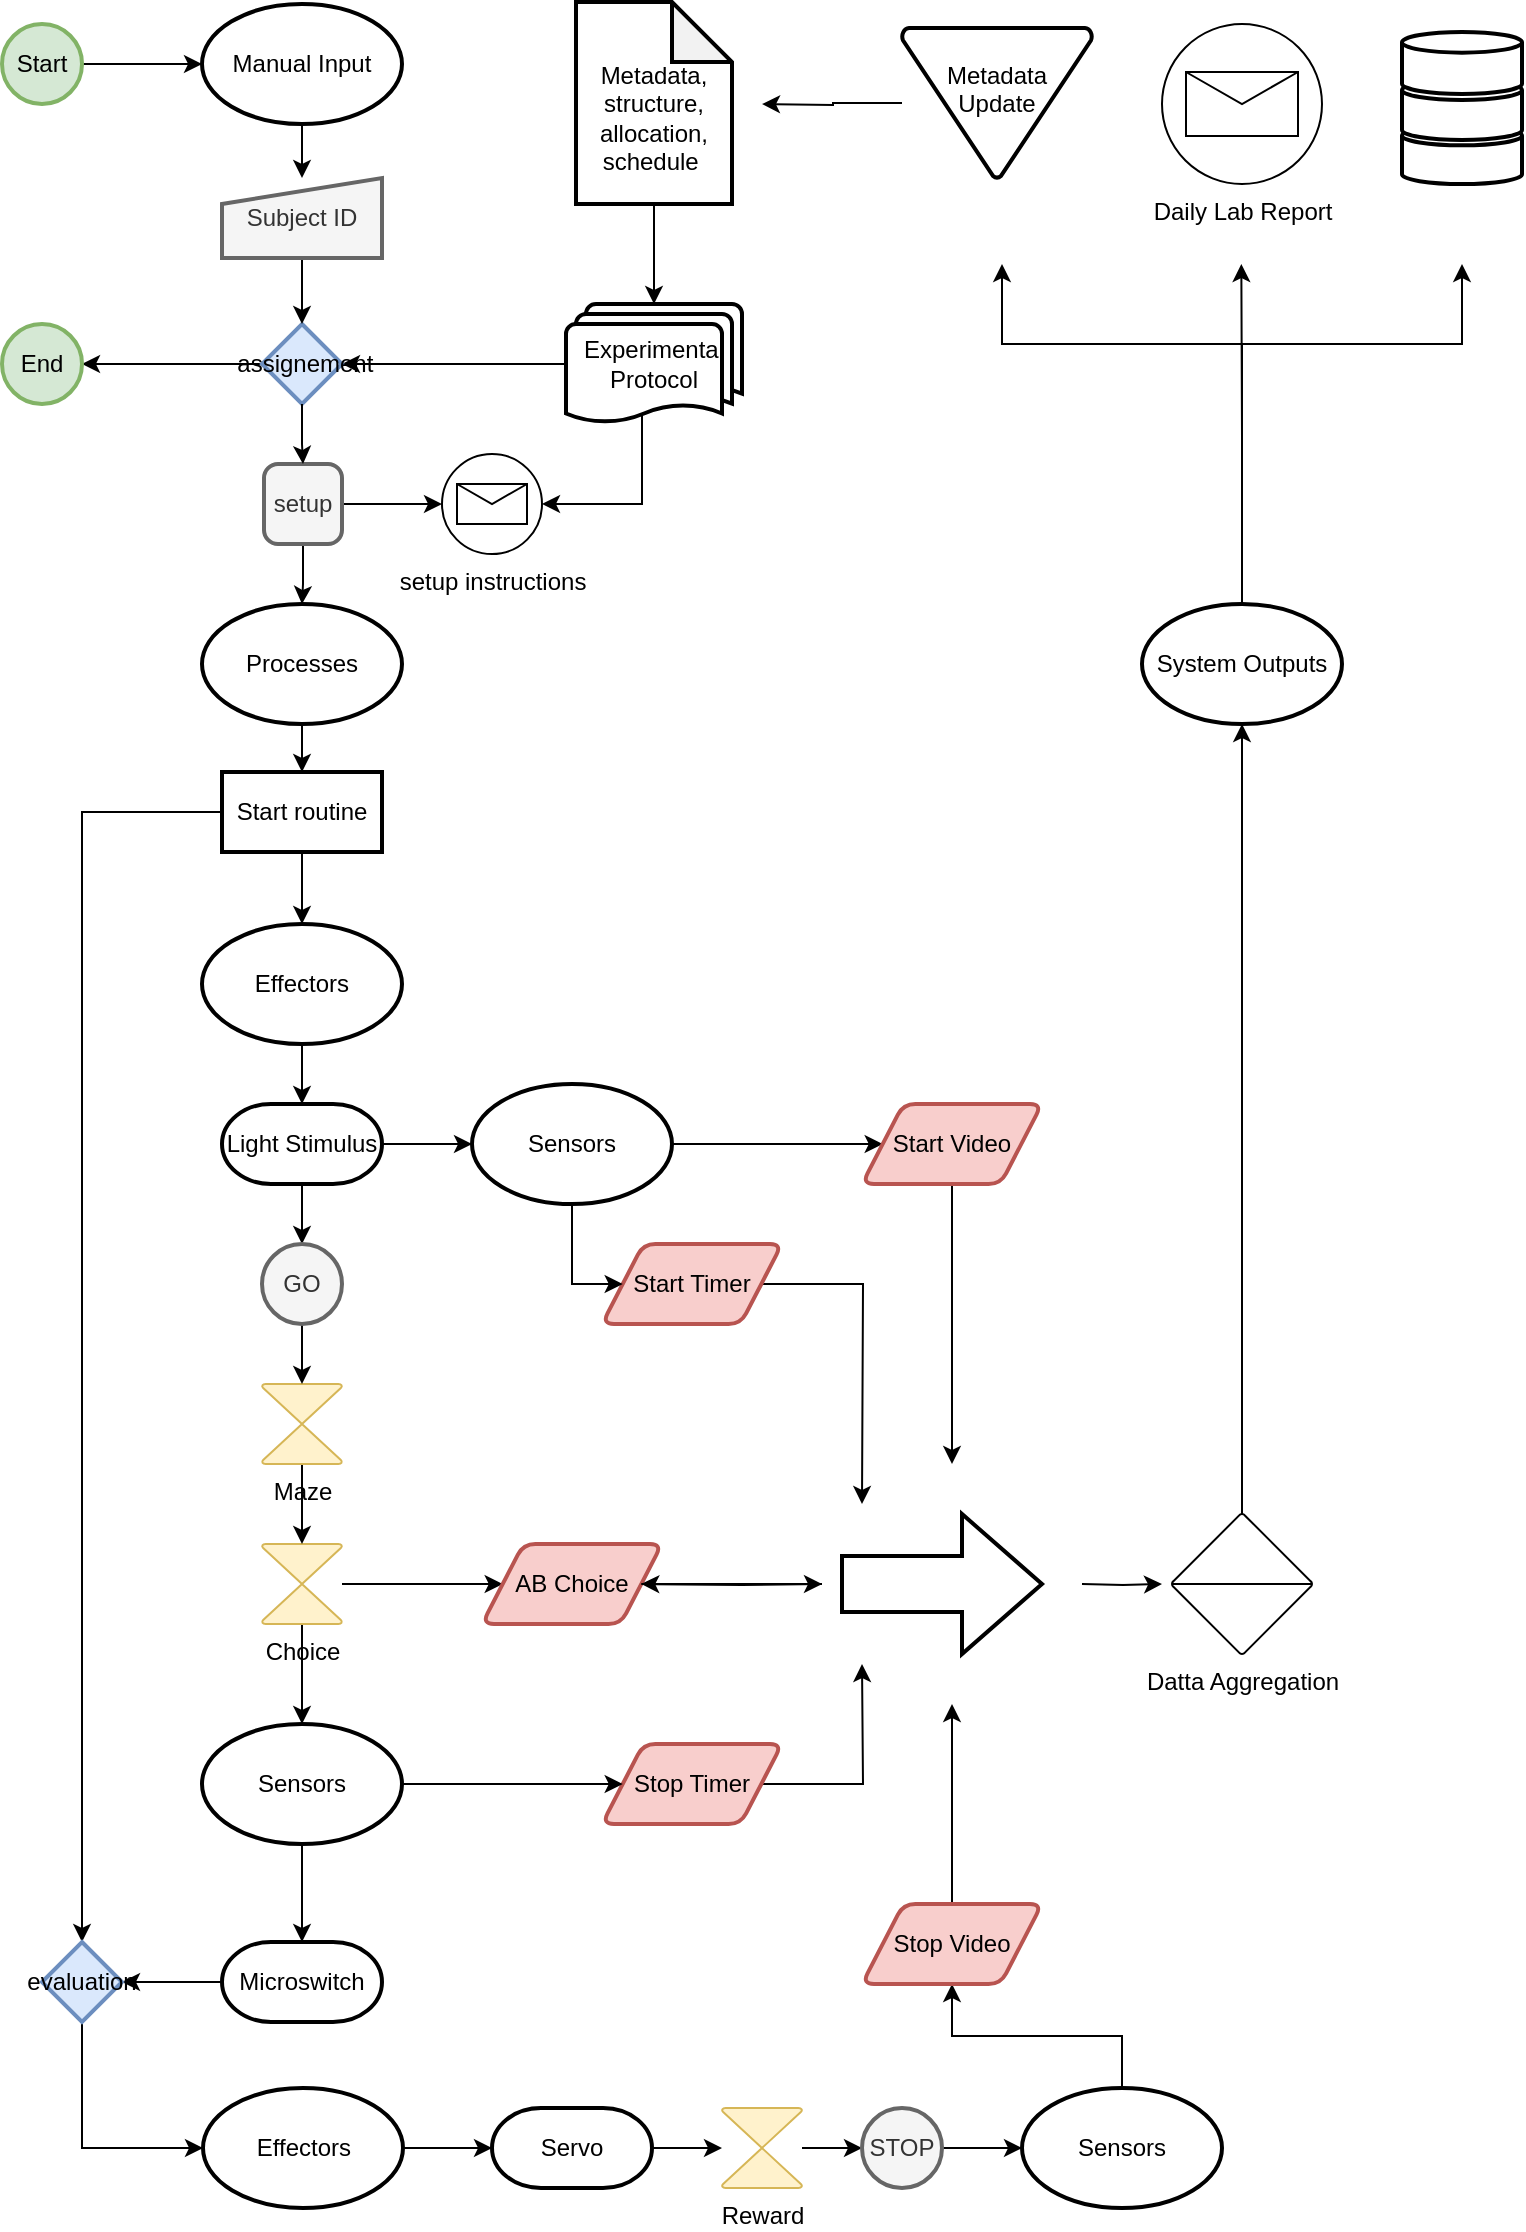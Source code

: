 <mxfile version="14.2.4" type="github">
  <diagram id="1MVkanhsv2PeRbarkEie" name="Page-1">
    <mxGraphModel dx="3153" dy="1900" grid="1" gridSize="10" guides="1" tooltips="1" connect="1" arrows="1" fold="1" page="1" pageScale="1" pageWidth="827" pageHeight="1169" math="0" shadow="0">
      <root>
        <mxCell id="0" />
        <mxCell id="1" parent="0" />
        <mxCell id="pkBC55SFDfIk4v_MJ3-J-27" value="" style="edgeStyle=orthogonalEdgeStyle;rounded=0;orthogonalLoop=1;jettySize=auto;html=1;" edge="1" parent="1" source="pkBC55SFDfIk4v_MJ3-J-1" target="pkBC55SFDfIk4v_MJ3-J-26">
          <mxGeometry relative="1" as="geometry" />
        </mxCell>
        <mxCell id="pkBC55SFDfIk4v_MJ3-J-1" value="Manual Input" style="strokeWidth=2;html=1;shape=mxgraph.flowchart.start_1;whiteSpace=wrap;" vertex="1" parent="1">
          <mxGeometry x="140" y="30" width="100" height="60" as="geometry" />
        </mxCell>
        <mxCell id="pkBC55SFDfIk4v_MJ3-J-146" style="edgeStyle=orthogonalEdgeStyle;rounded=0;orthogonalLoop=1;jettySize=auto;html=1;exitX=0.5;exitY=0;exitDx=0;exitDy=0;exitPerimeter=0;fontSize=12;" edge="1" parent="1" source="pkBC55SFDfIk4v_MJ3-J-2">
          <mxGeometry relative="1" as="geometry">
            <mxPoint x="659.667" y="160" as="targetPoint" />
          </mxGeometry>
        </mxCell>
        <mxCell id="pkBC55SFDfIk4v_MJ3-J-149" style="edgeStyle=orthogonalEdgeStyle;rounded=0;orthogonalLoop=1;jettySize=auto;html=1;exitX=0.5;exitY=0;exitDx=0;exitDy=0;exitPerimeter=0;fontSize=12;" edge="1" parent="1" source="pkBC55SFDfIk4v_MJ3-J-2">
          <mxGeometry relative="1" as="geometry">
            <mxPoint x="770" y="160" as="targetPoint" />
            <Array as="points">
              <mxPoint x="660" y="200" />
              <mxPoint x="770" y="200" />
            </Array>
          </mxGeometry>
        </mxCell>
        <mxCell id="pkBC55SFDfIk4v_MJ3-J-150" style="edgeStyle=orthogonalEdgeStyle;rounded=0;orthogonalLoop=1;jettySize=auto;html=1;exitX=0.5;exitY=0;exitDx=0;exitDy=0;exitPerimeter=0;fontSize=12;" edge="1" parent="1" source="pkBC55SFDfIk4v_MJ3-J-2">
          <mxGeometry relative="1" as="geometry">
            <mxPoint x="540" y="160" as="targetPoint" />
            <Array as="points">
              <mxPoint x="660" y="200" />
              <mxPoint x="540" y="200" />
            </Array>
          </mxGeometry>
        </mxCell>
        <mxCell id="pkBC55SFDfIk4v_MJ3-J-2" value="System Outputs" style="strokeWidth=2;html=1;shape=mxgraph.flowchart.start_1;whiteSpace=wrap;" vertex="1" parent="1">
          <mxGeometry x="610" y="330" width="100" height="60" as="geometry" />
        </mxCell>
        <mxCell id="pkBC55SFDfIk4v_MJ3-J-40" value="" style="edgeStyle=orthogonalEdgeStyle;rounded=0;orthogonalLoop=1;jettySize=auto;html=1;fontSize=12;" edge="1" parent="1" source="pkBC55SFDfIk4v_MJ3-J-4" target="pkBC55SFDfIk4v_MJ3-J-39">
          <mxGeometry relative="1" as="geometry" />
        </mxCell>
        <mxCell id="pkBC55SFDfIk4v_MJ3-J-4" value="Effectors" style="strokeWidth=2;html=1;shape=mxgraph.flowchart.start_1;whiteSpace=wrap;" vertex="1" parent="1">
          <mxGeometry x="140" y="490" width="100" height="60" as="geometry" />
        </mxCell>
        <mxCell id="pkBC55SFDfIk4v_MJ3-J-34" value="" style="edgeStyle=orthogonalEdgeStyle;rounded=0;orthogonalLoop=1;jettySize=auto;html=1;fontSize=12;" edge="1" parent="1" source="pkBC55SFDfIk4v_MJ3-J-5" target="pkBC55SFDfIk4v_MJ3-J-33">
          <mxGeometry relative="1" as="geometry" />
        </mxCell>
        <mxCell id="pkBC55SFDfIk4v_MJ3-J-5" value="Processes" style="strokeWidth=2;html=1;shape=mxgraph.flowchart.start_1;whiteSpace=wrap;" vertex="1" parent="1">
          <mxGeometry x="140" y="330" width="100" height="60" as="geometry" />
        </mxCell>
        <mxCell id="pkBC55SFDfIk4v_MJ3-J-29" value="" style="edgeStyle=orthogonalEdgeStyle;rounded=0;orthogonalLoop=1;jettySize=auto;html=1;fontSize=12;" edge="1" parent="1" source="pkBC55SFDfIk4v_MJ3-J-10" target="pkBC55SFDfIk4v_MJ3-J-1">
          <mxGeometry relative="1" as="geometry" />
        </mxCell>
        <mxCell id="pkBC55SFDfIk4v_MJ3-J-10" value="Start" style="strokeWidth=2;html=1;shape=mxgraph.flowchart.start_2;whiteSpace=wrap;fillColor=#d5e8d4;strokeColor=#82b366;" vertex="1" parent="1">
          <mxGeometry x="40" y="40" width="40" height="40" as="geometry" />
        </mxCell>
        <mxCell id="pkBC55SFDfIk4v_MJ3-J-14" value="" style="strokeWidth=2;html=1;shape=mxgraph.flowchart.database;whiteSpace=wrap;" vertex="1" parent="1">
          <mxGeometry x="740" y="91" width="60" height="29" as="geometry" />
        </mxCell>
        <mxCell id="pkBC55SFDfIk4v_MJ3-J-84" value="" style="edgeStyle=orthogonalEdgeStyle;rounded=0;orthogonalLoop=1;jettySize=auto;html=1;fontSize=12;" edge="1" parent="1" source="pkBC55SFDfIk4v_MJ3-J-15" target="pkBC55SFDfIk4v_MJ3-J-24">
          <mxGeometry relative="1" as="geometry" />
        </mxCell>
        <mxCell id="pkBC55SFDfIk4v_MJ3-J-140" style="edgeStyle=orthogonalEdgeStyle;rounded=0;orthogonalLoop=1;jettySize=auto;html=1;exitX=0.5;exitY=0.88;exitDx=0;exitDy=0;exitPerimeter=0;entryX=1;entryY=0.5;entryDx=0;entryDy=0;fontSize=12;" edge="1" parent="1" source="pkBC55SFDfIk4v_MJ3-J-15" target="pkBC55SFDfIk4v_MJ3-J-134">
          <mxGeometry relative="1" as="geometry">
            <Array as="points">
              <mxPoint x="360" y="233" />
              <mxPoint x="360" y="280" />
            </Array>
          </mxGeometry>
        </mxCell>
        <mxCell id="pkBC55SFDfIk4v_MJ3-J-15" value="Experimental Protocol" style="strokeWidth=2;html=1;shape=mxgraph.flowchart.multi-document;whiteSpace=wrap;" vertex="1" parent="1">
          <mxGeometry x="322" y="180" width="88" height="60" as="geometry" />
        </mxCell>
        <mxCell id="pkBC55SFDfIk4v_MJ3-J-31" value="" style="edgeStyle=orthogonalEdgeStyle;rounded=0;orthogonalLoop=1;jettySize=auto;html=1;fontSize=12;" edge="1" parent="1" source="pkBC55SFDfIk4v_MJ3-J-22" target="pkBC55SFDfIk4v_MJ3-J-15">
          <mxGeometry relative="1" as="geometry" />
        </mxCell>
        <mxCell id="pkBC55SFDfIk4v_MJ3-J-22" value="&lt;br&gt;Metadata, structure, allocation, schedule&amp;nbsp;" style="shape=note;whiteSpace=wrap;html=1;backgroundOutline=1;darkOpacity=0.05;strokeWidth=2;" vertex="1" parent="1">
          <mxGeometry x="327" y="29" width="78" height="101" as="geometry" />
        </mxCell>
        <mxCell id="pkBC55SFDfIk4v_MJ3-J-125" value="" style="edgeStyle=orthogonalEdgeStyle;rounded=0;orthogonalLoop=1;jettySize=auto;html=1;fontSize=12;" edge="1" parent="1" source="pkBC55SFDfIk4v_MJ3-J-127" target="pkBC55SFDfIk4v_MJ3-J-5">
          <mxGeometry relative="1" as="geometry" />
        </mxCell>
        <mxCell id="pkBC55SFDfIk4v_MJ3-J-129" value="" style="edgeStyle=orthogonalEdgeStyle;rounded=0;orthogonalLoop=1;jettySize=auto;html=1;fontSize=12;" edge="1" parent="1" source="pkBC55SFDfIk4v_MJ3-J-24" target="pkBC55SFDfIk4v_MJ3-J-128">
          <mxGeometry relative="1" as="geometry" />
        </mxCell>
        <mxCell id="pkBC55SFDfIk4v_MJ3-J-24" value="&amp;nbsp;assignement" style="strokeWidth=2;shape=mxgraph.flowchart.decision;fontSize=12;verticalAlign=middle;whiteSpace=wrap;html=1;labelBorderColor=none;labelBackgroundColor=none;fillColor=#dae8fc;strokeColor=#6c8ebf;" vertex="1" parent="1">
          <mxGeometry x="170" y="190" width="40" height="40" as="geometry" />
        </mxCell>
        <mxCell id="pkBC55SFDfIk4v_MJ3-J-28" value="" style="edgeStyle=orthogonalEdgeStyle;rounded=0;orthogonalLoop=1;jettySize=auto;html=1;fontSize=12;" edge="1" parent="1" source="pkBC55SFDfIk4v_MJ3-J-26" target="pkBC55SFDfIk4v_MJ3-J-24">
          <mxGeometry relative="1" as="geometry" />
        </mxCell>
        <mxCell id="pkBC55SFDfIk4v_MJ3-J-26" value="Subject ID" style="html=1;strokeWidth=2;shape=manualInput;whiteSpace=wrap;rounded=1;size=13;arcSize=0;fillColor=#f5f5f5;strokeColor=#666666;fontColor=#333333;" vertex="1" parent="1">
          <mxGeometry x="150" y="117" width="80" height="40" as="geometry" />
        </mxCell>
        <mxCell id="pkBC55SFDfIk4v_MJ3-J-59" value="" style="edgeStyle=orthogonalEdgeStyle;rounded=0;orthogonalLoop=1;jettySize=auto;html=1;fontSize=12;" edge="1" parent="1" source="pkBC55SFDfIk4v_MJ3-J-33" target="pkBC55SFDfIk4v_MJ3-J-58">
          <mxGeometry relative="1" as="geometry" />
        </mxCell>
        <mxCell id="pkBC55SFDfIk4v_MJ3-J-87" value="" style="edgeStyle=orthogonalEdgeStyle;rounded=0;orthogonalLoop=1;jettySize=auto;html=1;fontSize=12;" edge="1" parent="1" source="pkBC55SFDfIk4v_MJ3-J-33" target="pkBC55SFDfIk4v_MJ3-J-4">
          <mxGeometry relative="1" as="geometry" />
        </mxCell>
        <mxCell id="pkBC55SFDfIk4v_MJ3-J-33" value="Start&amp;nbsp;routine" style="whiteSpace=wrap;html=1;strokeWidth=2;" vertex="1" parent="1">
          <mxGeometry x="150" y="414" width="80" height="40" as="geometry" />
        </mxCell>
        <mxCell id="pkBC55SFDfIk4v_MJ3-J-67" value="" style="edgeStyle=orthogonalEdgeStyle;rounded=0;orthogonalLoop=1;jettySize=auto;html=1;fontSize=12;" edge="1" parent="1" source="pkBC55SFDfIk4v_MJ3-J-39" target="pkBC55SFDfIk4v_MJ3-J-66">
          <mxGeometry relative="1" as="geometry" />
        </mxCell>
        <mxCell id="pkBC55SFDfIk4v_MJ3-J-98" style="edgeStyle=orthogonalEdgeStyle;rounded=0;orthogonalLoop=1;jettySize=auto;html=1;exitX=0.5;exitY=1;exitDx=0;exitDy=0;exitPerimeter=0;entryX=0.5;entryY=0;entryDx=0;entryDy=0;entryPerimeter=0;fontSize=12;" edge="1" parent="1" source="pkBC55SFDfIk4v_MJ3-J-39" target="pkBC55SFDfIk4v_MJ3-J-96">
          <mxGeometry relative="1" as="geometry" />
        </mxCell>
        <mxCell id="pkBC55SFDfIk4v_MJ3-J-39" value="Light Stimulus" style="strokeWidth=2;html=1;shape=mxgraph.flowchart.terminator;whiteSpace=wrap;labelBackgroundColor=none;fontSize=12;" vertex="1" parent="1">
          <mxGeometry x="150" y="580" width="80" height="40" as="geometry" />
        </mxCell>
        <mxCell id="pkBC55SFDfIk4v_MJ3-J-164" style="edgeStyle=orthogonalEdgeStyle;rounded=0;orthogonalLoop=1;jettySize=auto;html=1;fontSize=12;" edge="1" parent="1" source="pkBC55SFDfIk4v_MJ3-J-44">
          <mxGeometry relative="1" as="geometry">
            <mxPoint x="470.0" y="780" as="targetPoint" />
          </mxGeometry>
        </mxCell>
        <mxCell id="pkBC55SFDfIk4v_MJ3-J-44" value="Start Timer" style="shape=parallelogram;html=1;strokeWidth=2;perimeter=parallelogramPerimeter;whiteSpace=wrap;rounded=1;arcSize=12;size=0.23;labelBackgroundColor=none;fontSize=12;fillColor=#f8cecc;strokeColor=#b85450;" vertex="1" parent="1">
          <mxGeometry x="340" y="650" width="90" height="40" as="geometry" />
        </mxCell>
        <mxCell id="pkBC55SFDfIk4v_MJ3-J-99" value="" style="edgeStyle=orthogonalEdgeStyle;rounded=0;orthogonalLoop=1;jettySize=auto;html=1;fontSize=12;" edge="1" parent="1" source="pkBC55SFDfIk4v_MJ3-J-47" target="pkBC55SFDfIk4v_MJ3-J-70">
          <mxGeometry relative="1" as="geometry" />
        </mxCell>
        <mxCell id="pkBC55SFDfIk4v_MJ3-J-118" value="" style="edgeStyle=orthogonalEdgeStyle;rounded=0;orthogonalLoop=1;jettySize=auto;html=1;fontSize=12;" edge="1" parent="1" source="pkBC55SFDfIk4v_MJ3-J-47" target="pkBC55SFDfIk4v_MJ3-J-117">
          <mxGeometry relative="1" as="geometry" />
        </mxCell>
        <mxCell id="pkBC55SFDfIk4v_MJ3-J-47" value="Choice" style="verticalLabelPosition=bottom;verticalAlign=top;html=1;shape=mxgraph.flowchart.collate;labelBackgroundColor=none;fontSize=12;fillColor=#fff2cc;strokeColor=#d6b656;" vertex="1" parent="1">
          <mxGeometry x="170" y="800" width="40" height="40" as="geometry" />
        </mxCell>
        <mxCell id="pkBC55SFDfIk4v_MJ3-J-60" value="" style="edgeStyle=orthogonalEdgeStyle;rounded=0;orthogonalLoop=1;jettySize=auto;html=1;fontSize=12;" edge="1" parent="1" source="pkBC55SFDfIk4v_MJ3-J-49" target="pkBC55SFDfIk4v_MJ3-J-58">
          <mxGeometry relative="1" as="geometry" />
        </mxCell>
        <mxCell id="pkBC55SFDfIk4v_MJ3-J-49" value="Microswitch" style="strokeWidth=2;html=1;shape=mxgraph.flowchart.terminator;whiteSpace=wrap;labelBackgroundColor=none;fontSize=12;" vertex="1" parent="1">
          <mxGeometry x="150" y="999" width="80" height="40" as="geometry" />
        </mxCell>
        <mxCell id="pkBC55SFDfIk4v_MJ3-J-165" style="edgeStyle=orthogonalEdgeStyle;rounded=0;orthogonalLoop=1;jettySize=auto;html=1;fontSize=12;" edge="1" parent="1" source="pkBC55SFDfIk4v_MJ3-J-55">
          <mxGeometry relative="1" as="geometry">
            <mxPoint x="470.0" y="860" as="targetPoint" />
          </mxGeometry>
        </mxCell>
        <mxCell id="pkBC55SFDfIk4v_MJ3-J-55" value="Stop Timer" style="shape=parallelogram;html=1;strokeWidth=2;perimeter=parallelogramPerimeter;whiteSpace=wrap;rounded=1;arcSize=12;size=0.23;labelBackgroundColor=none;fontSize=12;fillColor=#f8cecc;strokeColor=#b85450;" vertex="1" parent="1">
          <mxGeometry x="340" y="900" width="90" height="40" as="geometry" />
        </mxCell>
        <mxCell id="pkBC55SFDfIk4v_MJ3-J-144" value="" style="edgeStyle=orthogonalEdgeStyle;rounded=0;orthogonalLoop=1;jettySize=auto;html=1;fontSize=12;entryX=0;entryY=0.5;entryDx=0;entryDy=0;entryPerimeter=0;" edge="1" parent="1" source="pkBC55SFDfIk4v_MJ3-J-58" target="pkBC55SFDfIk4v_MJ3-J-62">
          <mxGeometry relative="1" as="geometry">
            <Array as="points">
              <mxPoint x="80" y="1102" />
            </Array>
          </mxGeometry>
        </mxCell>
        <mxCell id="pkBC55SFDfIk4v_MJ3-J-58" value="evaluation" style="strokeWidth=2;shape=mxgraph.flowchart.decision;fontSize=12;verticalAlign=middle;whiteSpace=wrap;html=1;labelBorderColor=none;labelBackgroundColor=none;fillColor=#dae8fc;strokeColor=#6c8ebf;" vertex="1" parent="1">
          <mxGeometry x="60" y="999" width="40" height="40" as="geometry" />
        </mxCell>
        <mxCell id="pkBC55SFDfIk4v_MJ3-J-65" value="" style="edgeStyle=orthogonalEdgeStyle;rounded=0;orthogonalLoop=1;jettySize=auto;html=1;fontSize=12;" edge="1" parent="1" source="pkBC55SFDfIk4v_MJ3-J-62" target="pkBC55SFDfIk4v_MJ3-J-64">
          <mxGeometry relative="1" as="geometry" />
        </mxCell>
        <mxCell id="pkBC55SFDfIk4v_MJ3-J-62" value="Effectors" style="strokeWidth=2;html=1;shape=mxgraph.flowchart.start_1;whiteSpace=wrap;" vertex="1" parent="1">
          <mxGeometry x="140.5" y="1072" width="100" height="60" as="geometry" />
        </mxCell>
        <mxCell id="pkBC55SFDfIk4v_MJ3-J-103" value="" style="edgeStyle=orthogonalEdgeStyle;rounded=0;orthogonalLoop=1;jettySize=auto;html=1;fontSize=12;" edge="1" parent="1" source="pkBC55SFDfIk4v_MJ3-J-64" target="pkBC55SFDfIk4v_MJ3-J-102">
          <mxGeometry relative="1" as="geometry" />
        </mxCell>
        <mxCell id="pkBC55SFDfIk4v_MJ3-J-64" value="Servo" style="strokeWidth=2;html=1;shape=mxgraph.flowchart.terminator;whiteSpace=wrap;labelBackgroundColor=none;fontSize=12;" vertex="1" parent="1">
          <mxGeometry x="285" y="1082" width="80" height="40" as="geometry" />
        </mxCell>
        <mxCell id="pkBC55SFDfIk4v_MJ3-J-91" value="" style="edgeStyle=orthogonalEdgeStyle;rounded=0;orthogonalLoop=1;jettySize=auto;html=1;fontSize=12;" edge="1" parent="1" source="pkBC55SFDfIk4v_MJ3-J-66" target="pkBC55SFDfIk4v_MJ3-J-73">
          <mxGeometry relative="1" as="geometry" />
        </mxCell>
        <mxCell id="pkBC55SFDfIk4v_MJ3-J-155" style="edgeStyle=orthogonalEdgeStyle;rounded=0;orthogonalLoop=1;jettySize=auto;html=1;exitX=0.5;exitY=1;exitDx=0;exitDy=0;exitPerimeter=0;entryX=0;entryY=0.5;entryDx=0;entryDy=0;fontSize=12;" edge="1" parent="1" source="pkBC55SFDfIk4v_MJ3-J-66" target="pkBC55SFDfIk4v_MJ3-J-44">
          <mxGeometry relative="1" as="geometry">
            <Array as="points">
              <mxPoint x="325" y="670" />
            </Array>
          </mxGeometry>
        </mxCell>
        <mxCell id="pkBC55SFDfIk4v_MJ3-J-66" value="Sensors" style="strokeWidth=2;html=1;shape=mxgraph.flowchart.start_1;whiteSpace=wrap;" vertex="1" parent="1">
          <mxGeometry x="275" y="570" width="100" height="60" as="geometry" />
        </mxCell>
        <mxCell id="pkBC55SFDfIk4v_MJ3-J-72" value="" style="edgeStyle=orthogonalEdgeStyle;rounded=0;orthogonalLoop=1;jettySize=auto;html=1;fontSize=12;" edge="1" parent="1" source="pkBC55SFDfIk4v_MJ3-J-70" target="pkBC55SFDfIk4v_MJ3-J-55">
          <mxGeometry relative="1" as="geometry" />
        </mxCell>
        <mxCell id="pkBC55SFDfIk4v_MJ3-J-100" value="" style="edgeStyle=orthogonalEdgeStyle;rounded=0;orthogonalLoop=1;jettySize=auto;html=1;fontSize=12;" edge="1" parent="1" source="pkBC55SFDfIk4v_MJ3-J-70" target="pkBC55SFDfIk4v_MJ3-J-49">
          <mxGeometry relative="1" as="geometry" />
        </mxCell>
        <mxCell id="pkBC55SFDfIk4v_MJ3-J-70" value="Sensors" style="strokeWidth=2;html=1;shape=mxgraph.flowchart.start_1;whiteSpace=wrap;" vertex="1" parent="1">
          <mxGeometry x="140" y="890" width="100" height="60" as="geometry" />
        </mxCell>
        <mxCell id="pkBC55SFDfIk4v_MJ3-J-161" style="edgeStyle=orthogonalEdgeStyle;rounded=0;orthogonalLoop=1;jettySize=auto;html=1;fontSize=12;" edge="1" parent="1" source="pkBC55SFDfIk4v_MJ3-J-73">
          <mxGeometry relative="1" as="geometry">
            <mxPoint x="515" y="760" as="targetPoint" />
          </mxGeometry>
        </mxCell>
        <mxCell id="pkBC55SFDfIk4v_MJ3-J-73" value="Start Video" style="shape=parallelogram;html=1;strokeWidth=2;perimeter=parallelogramPerimeter;whiteSpace=wrap;rounded=1;arcSize=12;size=0.23;labelBackgroundColor=none;fontSize=12;fillColor=#f8cecc;strokeColor=#b85450;" vertex="1" parent="1">
          <mxGeometry x="470" y="580" width="90" height="40" as="geometry" />
        </mxCell>
        <mxCell id="pkBC55SFDfIk4v_MJ3-J-138" value="" style="edgeStyle=orthogonalEdgeStyle;rounded=0;orthogonalLoop=1;jettySize=auto;html=1;fontSize=12;" edge="1" parent="1" source="pkBC55SFDfIk4v_MJ3-J-76">
          <mxGeometry relative="1" as="geometry">
            <mxPoint x="420" y="80" as="targetPoint" />
          </mxGeometry>
        </mxCell>
        <mxCell id="pkBC55SFDfIk4v_MJ3-J-76" value="Metadata&lt;br&gt;Update&lt;br&gt;&lt;br&gt;" style="strokeWidth=2;html=1;shape=mxgraph.flowchart.merge_or_storage;whiteSpace=wrap;labelBackgroundColor=none;fontSize=12;" vertex="1" parent="1">
          <mxGeometry x="490" y="42" width="95" height="75" as="geometry" />
        </mxCell>
        <mxCell id="pkBC55SFDfIk4v_MJ3-J-78" value="" style="strokeWidth=2;html=1;shape=mxgraph.flowchart.database;whiteSpace=wrap;" vertex="1" parent="1">
          <mxGeometry x="740" y="68" width="60" height="30" as="geometry" />
        </mxCell>
        <mxCell id="pkBC55SFDfIk4v_MJ3-J-79" value="" style="strokeWidth=2;html=1;shape=mxgraph.flowchart.database;whiteSpace=wrap;" vertex="1" parent="1">
          <mxGeometry x="740" y="44" width="60" height="31" as="geometry" />
        </mxCell>
        <mxCell id="pkBC55SFDfIk4v_MJ3-J-141" style="edgeStyle=orthogonalEdgeStyle;rounded=0;orthogonalLoop=1;jettySize=auto;html=1;exitX=0.5;exitY=0;exitDx=0;exitDy=0;exitPerimeter=0;entryX=0.5;entryY=1;entryDx=0;entryDy=0;entryPerimeter=0;fontSize=12;" edge="1" parent="1" source="pkBC55SFDfIk4v_MJ3-J-81" target="pkBC55SFDfIk4v_MJ3-J-2">
          <mxGeometry relative="1" as="geometry" />
        </mxCell>
        <mxCell id="pkBC55SFDfIk4v_MJ3-J-81" value="Datta Aggregation&lt;br&gt;" style="verticalLabelPosition=bottom;verticalAlign=top;html=1;shape=mxgraph.flowchart.sort;labelBackgroundColor=none;fontSize=12;" vertex="1" parent="1">
          <mxGeometry x="625" y="785" width="70" height="70" as="geometry" />
        </mxCell>
        <mxCell id="pkBC55SFDfIk4v_MJ3-J-95" value="" style="edgeStyle=orthogonalEdgeStyle;rounded=0;orthogonalLoop=1;jettySize=auto;html=1;fontSize=12;" edge="1" parent="1" source="pkBC55SFDfIk4v_MJ3-J-93" target="pkBC55SFDfIk4v_MJ3-J-47">
          <mxGeometry relative="1" as="geometry" />
        </mxCell>
        <mxCell id="pkBC55SFDfIk4v_MJ3-J-93" value="Maze" style="verticalLabelPosition=bottom;verticalAlign=top;html=1;shape=mxgraph.flowchart.collate;labelBackgroundColor=none;fontSize=12;fillColor=#fff2cc;strokeColor=#d6b656;" vertex="1" parent="1">
          <mxGeometry x="170" y="720" width="40" height="40" as="geometry" />
        </mxCell>
        <mxCell id="pkBC55SFDfIk4v_MJ3-J-97" value="" style="edgeStyle=orthogonalEdgeStyle;rounded=0;orthogonalLoop=1;jettySize=auto;html=1;fontSize=12;" edge="1" parent="1" source="pkBC55SFDfIk4v_MJ3-J-96" target="pkBC55SFDfIk4v_MJ3-J-93">
          <mxGeometry relative="1" as="geometry" />
        </mxCell>
        <mxCell id="pkBC55SFDfIk4v_MJ3-J-96" value="GO" style="strokeWidth=2;html=1;shape=mxgraph.flowchart.start_2;whiteSpace=wrap;fillColor=#f5f5f5;strokeColor=#666666;fontColor=#333333;" vertex="1" parent="1">
          <mxGeometry x="170" y="650" width="40" height="40" as="geometry" />
        </mxCell>
        <mxCell id="pkBC55SFDfIk4v_MJ3-J-105" value="" style="edgeStyle=orthogonalEdgeStyle;rounded=0;orthogonalLoop=1;jettySize=auto;html=1;fontSize=12;" edge="1" parent="1" source="pkBC55SFDfIk4v_MJ3-J-102" target="pkBC55SFDfIk4v_MJ3-J-104">
          <mxGeometry relative="1" as="geometry" />
        </mxCell>
        <mxCell id="pkBC55SFDfIk4v_MJ3-J-102" value="Reward" style="verticalLabelPosition=bottom;verticalAlign=top;html=1;shape=mxgraph.flowchart.collate;labelBackgroundColor=none;fontSize=12;fillColor=#fff2cc;strokeColor=#d6b656;" vertex="1" parent="1">
          <mxGeometry x="400" y="1082" width="40" height="40" as="geometry" />
        </mxCell>
        <mxCell id="pkBC55SFDfIk4v_MJ3-J-115" value="" style="edgeStyle=orthogonalEdgeStyle;rounded=0;orthogonalLoop=1;jettySize=auto;html=1;fontSize=12;" edge="1" parent="1" source="pkBC55SFDfIk4v_MJ3-J-104" target="pkBC55SFDfIk4v_MJ3-J-108">
          <mxGeometry relative="1" as="geometry" />
        </mxCell>
        <mxCell id="pkBC55SFDfIk4v_MJ3-J-104" value="STOP" style="strokeWidth=2;html=1;shape=mxgraph.flowchart.start_2;whiteSpace=wrap;fillColor=#f5f5f5;strokeColor=#666666;fontColor=#333333;" vertex="1" parent="1">
          <mxGeometry x="470" y="1082" width="40" height="40" as="geometry" />
        </mxCell>
        <mxCell id="pkBC55SFDfIk4v_MJ3-J-110" value="" style="edgeStyle=orthogonalEdgeStyle;rounded=0;orthogonalLoop=1;jettySize=auto;html=1;fontSize=12;" edge="1" parent="1" source="pkBC55SFDfIk4v_MJ3-J-108" target="pkBC55SFDfIk4v_MJ3-J-109">
          <mxGeometry relative="1" as="geometry" />
        </mxCell>
        <mxCell id="pkBC55SFDfIk4v_MJ3-J-108" value="Sensors" style="strokeWidth=2;html=1;shape=mxgraph.flowchart.start_1;whiteSpace=wrap;" vertex="1" parent="1">
          <mxGeometry x="550" y="1072" width="100" height="60" as="geometry" />
        </mxCell>
        <mxCell id="pkBC55SFDfIk4v_MJ3-J-163" style="edgeStyle=orthogonalEdgeStyle;rounded=0;orthogonalLoop=1;jettySize=auto;html=1;fontSize=12;" edge="1" parent="1" source="pkBC55SFDfIk4v_MJ3-J-109">
          <mxGeometry relative="1" as="geometry">
            <mxPoint x="515" y="880" as="targetPoint" />
          </mxGeometry>
        </mxCell>
        <mxCell id="pkBC55SFDfIk4v_MJ3-J-109" value="Stop Video" style="shape=parallelogram;html=1;strokeWidth=2;perimeter=parallelogramPerimeter;whiteSpace=wrap;rounded=1;arcSize=12;size=0.23;labelBackgroundColor=none;fontSize=12;fillColor=#f8cecc;strokeColor=#b85450;" vertex="1" parent="1">
          <mxGeometry x="470" y="980" width="90" height="40" as="geometry" />
        </mxCell>
        <mxCell id="pkBC55SFDfIk4v_MJ3-J-151" value="" style="edgeStyle=orthogonalEdgeStyle;rounded=0;orthogonalLoop=1;jettySize=auto;html=1;fontSize=12;" edge="1" parent="1">
          <mxGeometry relative="1" as="geometry">
            <mxPoint x="580" y="820" as="sourcePoint" />
            <mxPoint x="620" y="820" as="targetPoint" />
          </mxGeometry>
        </mxCell>
        <mxCell id="pkBC55SFDfIk4v_MJ3-J-117" value="AB Choice" style="shape=parallelogram;html=1;strokeWidth=2;perimeter=parallelogramPerimeter;whiteSpace=wrap;rounded=1;arcSize=12;size=0.23;labelBackgroundColor=none;fontSize=12;fillColor=#f8cecc;strokeColor=#b85450;" vertex="1" parent="1">
          <mxGeometry x="280" y="800" width="90" height="40" as="geometry" />
        </mxCell>
        <mxCell id="pkBC55SFDfIk4v_MJ3-J-128" value="End" style="strokeWidth=2;html=1;shape=mxgraph.flowchart.start_2;whiteSpace=wrap;fillColor=#d5e8d4;strokeColor=#82b366;" vertex="1" parent="1">
          <mxGeometry x="40" y="190" width="40" height="40" as="geometry" />
        </mxCell>
        <mxCell id="pkBC55SFDfIk4v_MJ3-J-135" value="" style="edgeStyle=orthogonalEdgeStyle;rounded=0;orthogonalLoop=1;jettySize=auto;html=1;fontSize=12;" edge="1" parent="1" source="pkBC55SFDfIk4v_MJ3-J-127" target="pkBC55SFDfIk4v_MJ3-J-134">
          <mxGeometry relative="1" as="geometry" />
        </mxCell>
        <mxCell id="pkBC55SFDfIk4v_MJ3-J-127" value="setup" style="rounded=1;whiteSpace=wrap;html=1;absoluteArcSize=1;arcSize=14;strokeWidth=2;labelBackgroundColor=none;fontSize=12;fillColor=#f5f5f5;strokeColor=#666666;fontColor=#333333;" vertex="1" parent="1">
          <mxGeometry x="171" y="260" width="39" height="40" as="geometry" />
        </mxCell>
        <mxCell id="pkBC55SFDfIk4v_MJ3-J-131" value="" style="edgeStyle=orthogonalEdgeStyle;rounded=0;orthogonalLoop=1;jettySize=auto;html=1;fontSize=12;" edge="1" parent="1" source="pkBC55SFDfIk4v_MJ3-J-24" target="pkBC55SFDfIk4v_MJ3-J-127">
          <mxGeometry relative="1" as="geometry">
            <mxPoint x="190.0" y="230" as="sourcePoint" />
            <mxPoint x="190.0" y="330" as="targetPoint" />
          </mxGeometry>
        </mxCell>
        <mxCell id="pkBC55SFDfIk4v_MJ3-J-134" value="setup instructions&lt;br&gt;" style="shape=mxgraph.bpmn.shape;html=1;verticalLabelPosition=bottom;labelBackgroundColor=#ffffff;verticalAlign=top;align=center;perimeter=ellipsePerimeter;outlineConnect=0;outline=standard;symbol=message;fontSize=12;" vertex="1" parent="1">
          <mxGeometry x="260" y="255" width="50" height="50" as="geometry" />
        </mxCell>
        <mxCell id="pkBC55SFDfIk4v_MJ3-J-137" value="Daily Lab Report" style="shape=mxgraph.bpmn.shape;html=1;verticalLabelPosition=bottom;labelBackgroundColor=#ffffff;verticalAlign=top;align=center;perimeter=ellipsePerimeter;outlineConnect=0;outline=standard;symbol=message;fontSize=12;" vertex="1" parent="1">
          <mxGeometry x="620" y="40" width="80" height="80" as="geometry" />
        </mxCell>
        <mxCell id="pkBC55SFDfIk4v_MJ3-J-166" value="" style="edgeStyle=orthogonalEdgeStyle;rounded=0;orthogonalLoop=1;jettySize=auto;html=1;fontSize=12;" edge="1" parent="1" target="pkBC55SFDfIk4v_MJ3-J-117">
          <mxGeometry relative="1" as="geometry">
            <mxPoint x="450" y="820" as="sourcePoint" />
          </mxGeometry>
        </mxCell>
        <mxCell id="pkBC55SFDfIk4v_MJ3-J-158" value="" style="verticalLabelPosition=bottom;verticalAlign=top;html=1;strokeWidth=2;shape=mxgraph.arrows2.arrow;dy=0.6;dx=40;notch=0;labelBackgroundColor=none;fontSize=12;" vertex="1" parent="1">
          <mxGeometry x="460" y="785" width="100" height="70" as="geometry" />
        </mxCell>
        <mxCell id="pkBC55SFDfIk4v_MJ3-J-159" value="" style="edgeStyle=orthogonalEdgeStyle;rounded=0;orthogonalLoop=1;jettySize=auto;html=1;fontSize=12;" edge="1" parent="1" source="pkBC55SFDfIk4v_MJ3-J-117">
          <mxGeometry relative="1" as="geometry">
            <mxPoint x="359.65" y="820" as="sourcePoint" />
            <mxPoint x="450" y="820" as="targetPoint" />
          </mxGeometry>
        </mxCell>
      </root>
    </mxGraphModel>
  </diagram>
</mxfile>
